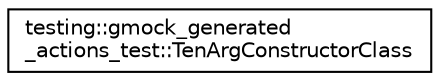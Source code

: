 digraph "类继承关系图"
{
 // LATEX_PDF_SIZE
  edge [fontname="Helvetica",fontsize="10",labelfontname="Helvetica",labelfontsize="10"];
  node [fontname="Helvetica",fontsize="10",shape=record];
  rankdir="LR";
  Node0 [label="testing::gmock_generated\l_actions_test::TenArgConstructorClass",height=0.2,width=0.4,color="black", fillcolor="white", style="filled",URL="$classtesting_1_1gmock__generated__actions__test_1_1TenArgConstructorClass.html",tooltip=" "];
}
